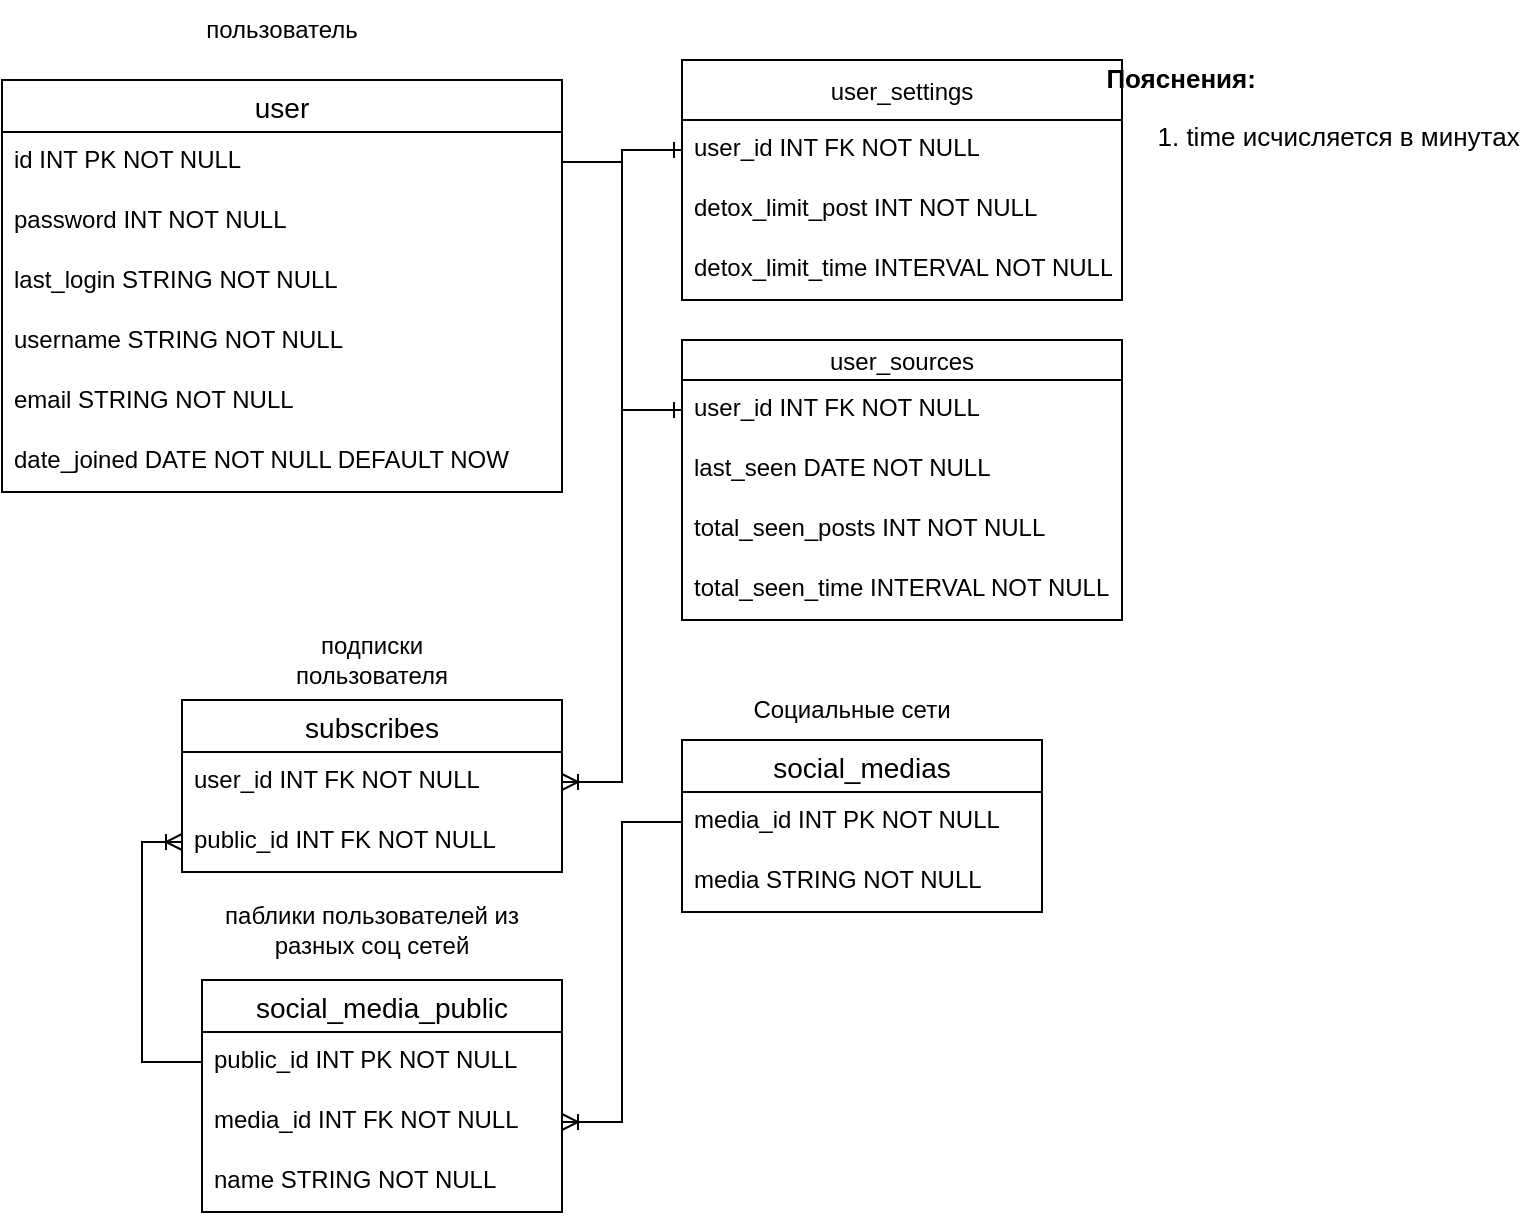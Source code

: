 <mxfile version="15.6.8" type="github">
  <diagram id="w2DOc8TkwTo6bbiOLydq" name="Page-1">
    <mxGraphModel dx="1422" dy="794" grid="1" gridSize="10" guides="1" tooltips="1" connect="1" arrows="1" fold="1" page="1" pageScale="1" pageWidth="850" pageHeight="1100" math="0" shadow="0">
      <root>
        <mxCell id="0" />
        <mxCell id="1" parent="0" />
        <mxCell id="zxJIgjx6jLFjyK5BpzP_-1" value="user" style="swimlane;fontStyle=0;childLayout=stackLayout;horizontal=1;startSize=26;horizontalStack=0;resizeParent=1;resizeParentMax=0;resizeLast=0;collapsible=1;marginBottom=0;align=center;fontSize=14;" parent="1" vertex="1">
          <mxGeometry x="40" y="280" width="280" height="206" as="geometry" />
        </mxCell>
        <mxCell id="zxJIgjx6jLFjyK5BpzP_-2" value="id INT PK NOT NULL" style="text;strokeColor=none;fillColor=none;spacingLeft=4;spacingRight=4;overflow=hidden;rotatable=0;points=[[0,0.5],[1,0.5]];portConstraint=eastwest;fontSize=12;" parent="zxJIgjx6jLFjyK5BpzP_-1" vertex="1">
          <mxGeometry y="26" width="280" height="30" as="geometry" />
        </mxCell>
        <mxCell id="X-FygFUgVCbqnL1oWyxE-11" value="password INT NOT NULL" style="text;strokeColor=none;fillColor=none;spacingLeft=4;spacingRight=4;overflow=hidden;rotatable=0;points=[[0,0.5],[1,0.5]];portConstraint=eastwest;fontSize=12;" parent="zxJIgjx6jLFjyK5BpzP_-1" vertex="1">
          <mxGeometry y="56" width="280" height="30" as="geometry" />
        </mxCell>
        <mxCell id="X-FygFUgVCbqnL1oWyxE-10" value="last_login STRING NOT NULL&#xa;" style="text;strokeColor=none;fillColor=none;spacingLeft=4;spacingRight=4;overflow=hidden;rotatable=0;points=[[0,0.5],[1,0.5]];portConstraint=eastwest;fontSize=12;" parent="zxJIgjx6jLFjyK5BpzP_-1" vertex="1">
          <mxGeometry y="86" width="280" height="30" as="geometry" />
        </mxCell>
        <mxCell id="zxJIgjx6jLFjyK5BpzP_-3" value="username STRING NOT NULL" style="text;strokeColor=none;fillColor=none;spacingLeft=4;spacingRight=4;overflow=hidden;rotatable=0;points=[[0,0.5],[1,0.5]];portConstraint=eastwest;fontSize=12;" parent="zxJIgjx6jLFjyK5BpzP_-1" vertex="1">
          <mxGeometry y="116" width="280" height="30" as="geometry" />
        </mxCell>
        <mxCell id="zxJIgjx6jLFjyK5BpzP_-4" value="email STRING NOT NULL" style="text;strokeColor=none;fillColor=none;spacingLeft=4;spacingRight=4;overflow=hidden;rotatable=0;points=[[0,0.5],[1,0.5]];portConstraint=eastwest;fontSize=12;" parent="zxJIgjx6jLFjyK5BpzP_-1" vertex="1">
          <mxGeometry y="146" width="280" height="30" as="geometry" />
        </mxCell>
        <mxCell id="zxJIgjx6jLFjyK5BpzP_-27" value="date_joined DATE NOT NULL DEFAULT NOW" style="text;strokeColor=none;fillColor=none;spacingLeft=4;spacingRight=4;overflow=hidden;rotatable=0;points=[[0,0.5],[1,0.5]];portConstraint=eastwest;fontSize=12;" parent="zxJIgjx6jLFjyK5BpzP_-1" vertex="1">
          <mxGeometry y="176" width="280" height="30" as="geometry" />
        </mxCell>
        <mxCell id="zxJIgjx6jLFjyK5BpzP_-6" value="subscribes" style="swimlane;fontStyle=0;childLayout=stackLayout;horizontal=1;startSize=26;horizontalStack=0;resizeParent=1;resizeParentMax=0;resizeLast=0;collapsible=1;marginBottom=0;align=center;fontSize=14;" parent="1" vertex="1">
          <mxGeometry x="130" y="590" width="190" height="86" as="geometry" />
        </mxCell>
        <mxCell id="zxJIgjx6jLFjyK5BpzP_-7" value="user_id INT FK NOT NULL" style="text;strokeColor=none;fillColor=none;spacingLeft=4;spacingRight=4;overflow=hidden;rotatable=0;points=[[0,0.5],[1,0.5]];portConstraint=eastwest;fontSize=12;" parent="zxJIgjx6jLFjyK5BpzP_-6" vertex="1">
          <mxGeometry y="26" width="190" height="30" as="geometry" />
        </mxCell>
        <mxCell id="zxJIgjx6jLFjyK5BpzP_-8" value="public_id INT FK NOT NULL" style="text;strokeColor=none;fillColor=none;spacingLeft=4;spacingRight=4;overflow=hidden;rotatable=0;points=[[0,0.5],[1,0.5]];portConstraint=eastwest;fontSize=12;" parent="zxJIgjx6jLFjyK5BpzP_-6" vertex="1">
          <mxGeometry y="56" width="190" height="30" as="geometry" />
        </mxCell>
        <mxCell id="zxJIgjx6jLFjyK5BpzP_-12" value="" style="edgeStyle=entityRelationEdgeStyle;fontSize=12;html=1;endArrow=ERoneToMany;rounded=0;exitX=1;exitY=0.5;exitDx=0;exitDy=0;" parent="1" source="zxJIgjx6jLFjyK5BpzP_-2" target="zxJIgjx6jLFjyK5BpzP_-7" edge="1">
          <mxGeometry width="100" height="100" relative="1" as="geometry">
            <mxPoint x="370" y="330" as="sourcePoint" />
            <mxPoint x="380" y="590" as="targetPoint" />
          </mxGeometry>
        </mxCell>
        <mxCell id="1duIJRZl1IE64JTtZPyA-1" value="social_medias" style="swimlane;fontStyle=0;childLayout=stackLayout;horizontal=1;startSize=26;horizontalStack=0;resizeParent=1;resizeParentMax=0;resizeLast=0;collapsible=1;marginBottom=0;align=center;fontSize=14;" parent="1" vertex="1">
          <mxGeometry x="380" y="610" width="180" height="86" as="geometry" />
        </mxCell>
        <mxCell id="1duIJRZl1IE64JTtZPyA-2" value="media_id INT PK NOT NULL" style="text;strokeColor=none;fillColor=none;spacingLeft=4;spacingRight=4;overflow=hidden;rotatable=0;points=[[0,0.5],[1,0.5]];portConstraint=eastwest;fontSize=12;" parent="1duIJRZl1IE64JTtZPyA-1" vertex="1">
          <mxGeometry y="26" width="180" height="30" as="geometry" />
        </mxCell>
        <mxCell id="1duIJRZl1IE64JTtZPyA-3" value="media STRING NOT NULL" style="text;strokeColor=none;fillColor=none;spacingLeft=4;spacingRight=4;overflow=hidden;rotatable=0;points=[[0,0.5],[1,0.5]];portConstraint=eastwest;fontSize=12;" parent="1duIJRZl1IE64JTtZPyA-1" vertex="1">
          <mxGeometry y="56" width="180" height="30" as="geometry" />
        </mxCell>
        <mxCell id="1duIJRZl1IE64JTtZPyA-7" value="social_media_public" style="swimlane;fontStyle=0;childLayout=stackLayout;horizontal=1;startSize=26;horizontalStack=0;resizeParent=1;resizeParentMax=0;resizeLast=0;collapsible=1;marginBottom=0;align=center;fontSize=14;" parent="1" vertex="1">
          <mxGeometry x="140" y="730" width="180" height="116" as="geometry" />
        </mxCell>
        <mxCell id="1duIJRZl1IE64JTtZPyA-8" value="public_id INT PK NOT NULL" style="text;strokeColor=none;fillColor=none;spacingLeft=4;spacingRight=4;overflow=hidden;rotatable=0;points=[[0,0.5],[1,0.5]];portConstraint=eastwest;fontSize=12;" parent="1duIJRZl1IE64JTtZPyA-7" vertex="1">
          <mxGeometry y="26" width="180" height="30" as="geometry" />
        </mxCell>
        <mxCell id="X-FygFUgVCbqnL1oWyxE-30" value="media_id INT FK NOT NULL" style="text;strokeColor=none;fillColor=none;spacingLeft=4;spacingRight=4;overflow=hidden;rotatable=0;points=[[0,0.5],[1,0.5]];portConstraint=eastwest;fontSize=12;" parent="1duIJRZl1IE64JTtZPyA-7" vertex="1">
          <mxGeometry y="56" width="180" height="30" as="geometry" />
        </mxCell>
        <mxCell id="1duIJRZl1IE64JTtZPyA-9" value="name STRING NOT NULL" style="text;strokeColor=none;fillColor=none;spacingLeft=4;spacingRight=4;overflow=hidden;rotatable=0;points=[[0,0.5],[1,0.5]];portConstraint=eastwest;fontSize=12;" parent="1duIJRZl1IE64JTtZPyA-7" vertex="1">
          <mxGeometry y="86" width="180" height="30" as="geometry" />
        </mxCell>
        <mxCell id="1duIJRZl1IE64JTtZPyA-15" value="Социальные сети" style="text;html=1;strokeColor=none;fillColor=none;align=center;verticalAlign=middle;whiteSpace=wrap;rounded=0;" parent="1" vertex="1">
          <mxGeometry x="400" y="570" width="130" height="50" as="geometry" />
        </mxCell>
        <mxCell id="1duIJRZl1IE64JTtZPyA-16" value="паблики пользователей из разных соц сетей" style="text;html=1;strokeColor=none;fillColor=none;align=center;verticalAlign=middle;whiteSpace=wrap;rounded=0;" parent="1" vertex="1">
          <mxGeometry x="140" y="680" width="170" height="50" as="geometry" />
        </mxCell>
        <mxCell id="1duIJRZl1IE64JTtZPyA-21" value="подписки пользователя" style="text;html=1;strokeColor=none;fillColor=none;align=center;verticalAlign=middle;whiteSpace=wrap;rounded=0;" parent="1" vertex="1">
          <mxGeometry x="175" y="555" width="100" height="30" as="geometry" />
        </mxCell>
        <mxCell id="1duIJRZl1IE64JTtZPyA-22" value="пользователь" style="text;html=1;strokeColor=none;fillColor=none;align=center;verticalAlign=middle;whiteSpace=wrap;rounded=0;" parent="1" vertex="1">
          <mxGeometry x="135" y="240" width="90" height="30" as="geometry" />
        </mxCell>
        <mxCell id="X-FygFUgVCbqnL1oWyxE-4" value="user_settings" style="swimlane;fontStyle=0;childLayout=stackLayout;horizontal=1;startSize=30;horizontalStack=0;resizeParent=1;resizeParentMax=0;resizeLast=0;collapsible=1;marginBottom=0;" parent="1" vertex="1">
          <mxGeometry x="380" y="270" width="220" height="120" as="geometry" />
        </mxCell>
        <mxCell id="X-FygFUgVCbqnL1oWyxE-21" value="user_id INT FK NOT NULL" style="text;strokeColor=none;fillColor=none;spacingLeft=4;spacingRight=4;overflow=hidden;rotatable=0;points=[[0,0.5],[1,0.5]];portConstraint=eastwest;fontSize=12;" parent="X-FygFUgVCbqnL1oWyxE-4" vertex="1">
          <mxGeometry y="30" width="220" height="30" as="geometry" />
        </mxCell>
        <mxCell id="zxJIgjx6jLFjyK5BpzP_-16" value="detox_limit_post INT NOT NULL" style="text;strokeColor=none;fillColor=none;spacingLeft=4;spacingRight=4;overflow=hidden;rotatable=0;points=[[0,0.5],[1,0.5]];portConstraint=eastwest;fontSize=12;" parent="X-FygFUgVCbqnL1oWyxE-4" vertex="1">
          <mxGeometry y="60" width="220" height="30" as="geometry" />
        </mxCell>
        <mxCell id="zxJIgjx6jLFjyK5BpzP_-18" value="detox_limit_time INTERVAL NOT NULL" style="text;strokeColor=none;fillColor=none;spacingLeft=4;spacingRight=4;overflow=hidden;rotatable=0;points=[[0,0.5],[1,0.5]];portConstraint=eastwest;fontSize=12;" parent="X-FygFUgVCbqnL1oWyxE-4" vertex="1">
          <mxGeometry y="90" width="220" height="30" as="geometry" />
        </mxCell>
        <mxCell id="X-FygFUgVCbqnL1oWyxE-15" value="user_sources" style="swimlane;fontStyle=0;childLayout=stackLayout;horizontal=1;startSize=20;horizontalStack=0;resizeParent=1;resizeParentMax=0;resizeLast=0;collapsible=1;marginBottom=0;" parent="1" vertex="1">
          <mxGeometry x="380" y="410" width="220" height="140" as="geometry" />
        </mxCell>
        <mxCell id="X-FygFUgVCbqnL1oWyxE-22" value="user_id INT FK NOT NULL" style="text;strokeColor=none;fillColor=none;spacingLeft=4;spacingRight=4;overflow=hidden;rotatable=0;points=[[0,0.5],[1,0.5]];portConstraint=eastwest;fontSize=12;" parent="X-FygFUgVCbqnL1oWyxE-15" vertex="1">
          <mxGeometry y="20" width="220" height="30" as="geometry" />
        </mxCell>
        <mxCell id="zxJIgjx6jLFjyK5BpzP_-26" value="last_seen DATE NOT NULL" style="text;strokeColor=none;fillColor=none;spacingLeft=4;spacingRight=4;overflow=hidden;rotatable=0;points=[[0,0.5],[1,0.5]];portConstraint=eastwest;fontSize=12;" parent="X-FygFUgVCbqnL1oWyxE-15" vertex="1">
          <mxGeometry y="50" width="220" height="30" as="geometry" />
        </mxCell>
        <mxCell id="zxJIgjx6jLFjyK5BpzP_-28" value="total_seen_posts INT NOT NULL" style="text;strokeColor=none;fillColor=none;spacingLeft=4;spacingRight=4;overflow=hidden;rotatable=0;points=[[0,0.5],[1,0.5]];portConstraint=eastwest;fontSize=12;" parent="X-FygFUgVCbqnL1oWyxE-15" vertex="1">
          <mxGeometry y="80" width="220" height="30" as="geometry" />
        </mxCell>
        <mxCell id="X-FygFUgVCbqnL1oWyxE-20" value="total_seen_time INTERVAL NOT NULL" style="text;strokeColor=none;fillColor=none;spacingLeft=4;spacingRight=4;overflow=hidden;rotatable=0;points=[[0,0.5],[1,0.5]];portConstraint=eastwest;fontSize=12;" parent="X-FygFUgVCbqnL1oWyxE-15" vertex="1">
          <mxGeometry y="110" width="220" height="30" as="geometry" />
        </mxCell>
        <mxCell id="X-FygFUgVCbqnL1oWyxE-25" value="" style="edgeStyle=entityRelationEdgeStyle;fontSize=12;html=1;endArrow=ERone;endFill=1;rounded=0;entryX=0;entryY=0.5;entryDx=0;entryDy=0;exitX=1;exitY=0.5;exitDx=0;exitDy=0;" parent="1" source="zxJIgjx6jLFjyK5BpzP_-2" target="X-FygFUgVCbqnL1oWyxE-21" edge="1">
          <mxGeometry width="100" height="100" relative="1" as="geometry">
            <mxPoint x="370" y="660" as="sourcePoint" />
            <mxPoint x="470" y="560" as="targetPoint" />
          </mxGeometry>
        </mxCell>
        <mxCell id="X-FygFUgVCbqnL1oWyxE-27" value="" style="edgeStyle=entityRelationEdgeStyle;fontSize=12;html=1;endArrow=ERone;endFill=1;rounded=0;entryX=0;entryY=0.5;entryDx=0;entryDy=0;exitX=1;exitY=0.5;exitDx=0;exitDy=0;" parent="1" source="zxJIgjx6jLFjyK5BpzP_-2" target="X-FygFUgVCbqnL1oWyxE-22" edge="1">
          <mxGeometry width="100" height="100" relative="1" as="geometry">
            <mxPoint x="330" y="331" as="sourcePoint" />
            <mxPoint x="410" y="335" as="targetPoint" />
          </mxGeometry>
        </mxCell>
        <mxCell id="X-FygFUgVCbqnL1oWyxE-38" value="" style="edgeStyle=orthogonalEdgeStyle;fontSize=12;html=1;endArrow=ERoneToMany;rounded=0;entryX=0;entryY=0.5;entryDx=0;entryDy=0;exitX=0;exitY=0.5;exitDx=0;exitDy=0;" parent="1" source="1duIJRZl1IE64JTtZPyA-8" target="zxJIgjx6jLFjyK5BpzP_-8" edge="1">
          <mxGeometry width="100" height="100" relative="1" as="geometry">
            <mxPoint x="80" y="770" as="sourcePoint" />
            <mxPoint x="120" y="651" as="targetPoint" />
            <Array as="points">
              <mxPoint x="110" y="771" />
              <mxPoint x="110" y="661" />
            </Array>
          </mxGeometry>
        </mxCell>
        <mxCell id="X-FygFUgVCbqnL1oWyxE-39" value="" style="edgeStyle=entityRelationEdgeStyle;fontSize=12;html=1;endArrow=ERoneToMany;rounded=0;exitX=0;exitY=0.5;exitDx=0;exitDy=0;" parent="1" source="1duIJRZl1IE64JTtZPyA-2" target="X-FygFUgVCbqnL1oWyxE-30" edge="1">
          <mxGeometry width="100" height="100" relative="1" as="geometry">
            <mxPoint x="370" y="660" as="sourcePoint" />
            <mxPoint x="470" y="560" as="targetPoint" />
          </mxGeometry>
        </mxCell>
        <mxCell id="fxqUkSIhgtory-bzv2e8-9" value="&lt;div style=&quot;text-align: left ; font-size: 13px&quot;&gt;&lt;span&gt;&lt;b&gt;&lt;font style=&quot;font-size: 13px&quot;&gt;Пояснения:&lt;/font&gt;&lt;/b&gt;&lt;/span&gt;&lt;/div&gt;&lt;div style=&quot;text-align: left ; font-size: 13px&quot;&gt;&lt;ol&gt;&lt;li&gt;&lt;span style=&quot;text-align: center&quot;&gt;&lt;font style=&quot;font-size: 13px&quot;&gt;time исчисляется в минутах&lt;/font&gt;&lt;/span&gt;&lt;/li&gt;&lt;/ol&gt;&lt;/div&gt;" style="text;html=1;align=center;verticalAlign=middle;resizable=0;points=[];autosize=1;strokeColor=none;fillColor=none;" parent="1" vertex="1">
          <mxGeometry x="585" y="270" width="220" height="60" as="geometry" />
        </mxCell>
      </root>
    </mxGraphModel>
  </diagram>
</mxfile>
